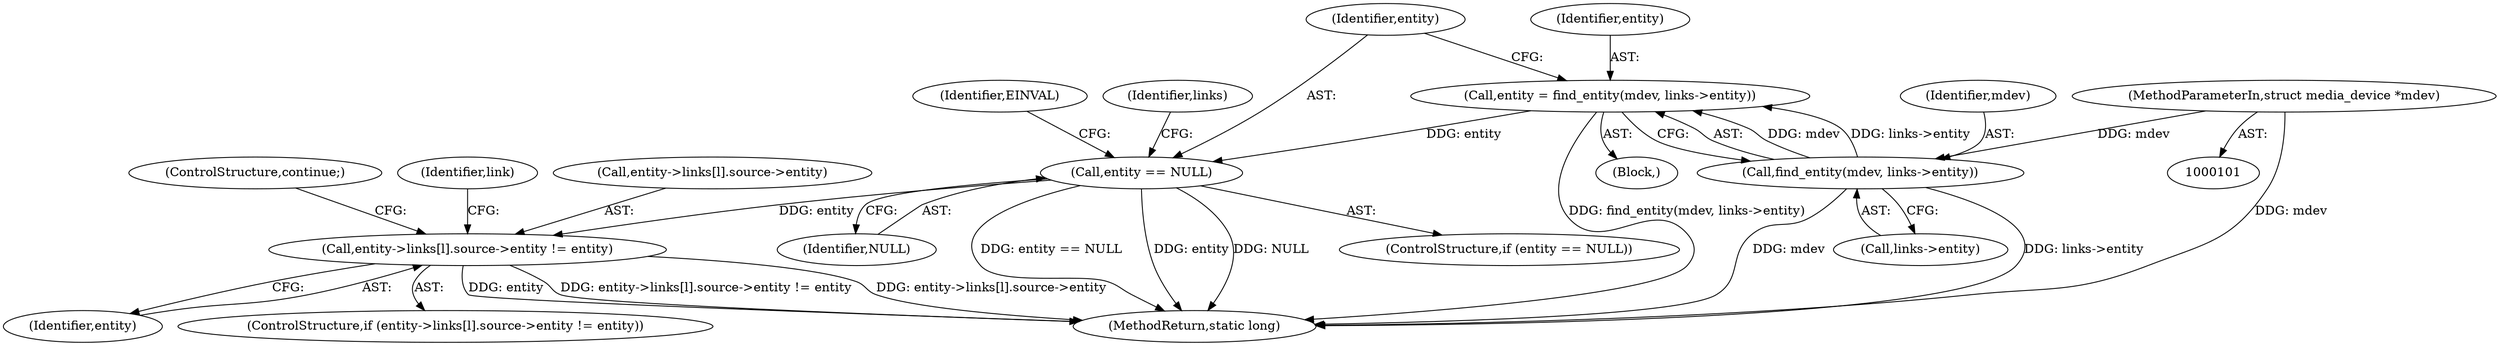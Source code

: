 digraph "0_linux_c88e739b1fad662240e99ecbd0bdaac871717987@array" {
"1000196" [label="(Call,entity->links[l].source->entity != entity)"];
"1000114" [label="(Call,entity == NULL)"];
"1000106" [label="(Call,entity = find_entity(mdev, links->entity))"];
"1000108" [label="(Call,find_entity(mdev, links->entity))"];
"1000102" [label="(MethodParameterIn,struct media_device *mdev)"];
"1000264" [label="(MethodReturn,static long)"];
"1000113" [label="(ControlStructure,if (entity == NULL))"];
"1000119" [label="(Identifier,EINVAL)"];
"1000207" [label="(ControlStructure,continue;)"];
"1000114" [label="(Call,entity == NULL)"];
"1000106" [label="(Call,entity = find_entity(mdev, links->entity))"];
"1000210" [label="(Identifier,link)"];
"1000108" [label="(Call,find_entity(mdev, links->entity))"];
"1000122" [label="(Identifier,links)"];
"1000115" [label="(Identifier,entity)"];
"1000104" [label="(Block,)"];
"1000206" [label="(Identifier,entity)"];
"1000102" [label="(MethodParameterIn,struct media_device *mdev)"];
"1000110" [label="(Call,links->entity)"];
"1000116" [label="(Identifier,NULL)"];
"1000107" [label="(Identifier,entity)"];
"1000196" [label="(Call,entity->links[l].source->entity != entity)"];
"1000109" [label="(Identifier,mdev)"];
"1000197" [label="(Call,entity->links[l].source->entity)"];
"1000195" [label="(ControlStructure,if (entity->links[l].source->entity != entity))"];
"1000196" -> "1000195"  [label="AST: "];
"1000196" -> "1000206"  [label="CFG: "];
"1000197" -> "1000196"  [label="AST: "];
"1000206" -> "1000196"  [label="AST: "];
"1000207" -> "1000196"  [label="CFG: "];
"1000210" -> "1000196"  [label="CFG: "];
"1000196" -> "1000264"  [label="DDG: entity->links[l].source->entity"];
"1000196" -> "1000264"  [label="DDG: entity"];
"1000196" -> "1000264"  [label="DDG: entity->links[l].source->entity != entity"];
"1000114" -> "1000196"  [label="DDG: entity"];
"1000114" -> "1000113"  [label="AST: "];
"1000114" -> "1000116"  [label="CFG: "];
"1000115" -> "1000114"  [label="AST: "];
"1000116" -> "1000114"  [label="AST: "];
"1000119" -> "1000114"  [label="CFG: "];
"1000122" -> "1000114"  [label="CFG: "];
"1000114" -> "1000264"  [label="DDG: entity == NULL"];
"1000114" -> "1000264"  [label="DDG: entity"];
"1000114" -> "1000264"  [label="DDG: NULL"];
"1000106" -> "1000114"  [label="DDG: entity"];
"1000106" -> "1000104"  [label="AST: "];
"1000106" -> "1000108"  [label="CFG: "];
"1000107" -> "1000106"  [label="AST: "];
"1000108" -> "1000106"  [label="AST: "];
"1000115" -> "1000106"  [label="CFG: "];
"1000106" -> "1000264"  [label="DDG: find_entity(mdev, links->entity)"];
"1000108" -> "1000106"  [label="DDG: mdev"];
"1000108" -> "1000106"  [label="DDG: links->entity"];
"1000108" -> "1000110"  [label="CFG: "];
"1000109" -> "1000108"  [label="AST: "];
"1000110" -> "1000108"  [label="AST: "];
"1000108" -> "1000264"  [label="DDG: links->entity"];
"1000108" -> "1000264"  [label="DDG: mdev"];
"1000102" -> "1000108"  [label="DDG: mdev"];
"1000102" -> "1000101"  [label="AST: "];
"1000102" -> "1000264"  [label="DDG: mdev"];
}
